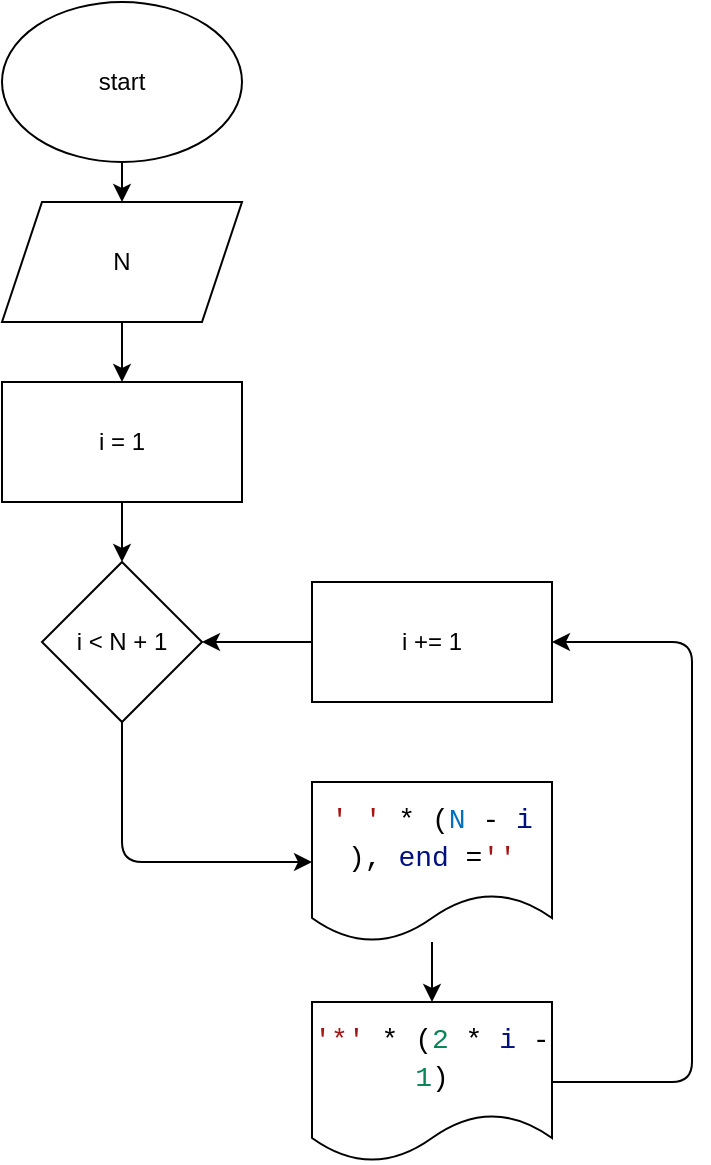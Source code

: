 <mxfile>
    <diagram id="WJ1LCG9dEyWEOvxj4688" name="Page-1">
        <mxGraphModel dx="1358" dy="611" grid="1" gridSize="10" guides="1" tooltips="1" connect="1" arrows="1" fold="1" page="1" pageScale="1" pageWidth="850" pageHeight="1100" math="0" shadow="0">
            <root>
                <mxCell id="0"/>
                <mxCell id="1" parent="0"/>
                <mxCell id="19" value="" style="edgeStyle=none;html=1;" edge="1" parent="1" source="2" target="18">
                    <mxGeometry relative="1" as="geometry"/>
                </mxCell>
                <mxCell id="2" value="start" style="ellipse;whiteSpace=wrap;html=1;" vertex="1" parent="1">
                    <mxGeometry x="365" y="10" width="120" height="80" as="geometry"/>
                </mxCell>
                <mxCell id="21" value="" style="edgeStyle=none;html=1;" edge="1" parent="1" source="18" target="20">
                    <mxGeometry relative="1" as="geometry"/>
                </mxCell>
                <mxCell id="18" value="N" style="shape=parallelogram;perimeter=parallelogramPerimeter;whiteSpace=wrap;html=1;fixedSize=1;" vertex="1" parent="1">
                    <mxGeometry x="365" y="110" width="120" height="60" as="geometry"/>
                </mxCell>
                <mxCell id="23" value="" style="edgeStyle=none;html=1;" edge="1" parent="1" source="20" target="22">
                    <mxGeometry relative="1" as="geometry"/>
                </mxCell>
                <mxCell id="20" value="i = 1" style="whiteSpace=wrap;html=1;" vertex="1" parent="1">
                    <mxGeometry x="365" y="200" width="120" height="60" as="geometry"/>
                </mxCell>
                <mxCell id="27" value="" style="edgeStyle=none;html=1;" edge="1" parent="1" source="22" target="26">
                    <mxGeometry relative="1" as="geometry">
                        <Array as="points">
                            <mxPoint x="425" y="440"/>
                        </Array>
                    </mxGeometry>
                </mxCell>
                <mxCell id="22" value="i &amp;lt; N + 1" style="rhombus;whiteSpace=wrap;html=1;" vertex="1" parent="1">
                    <mxGeometry x="385" y="290" width="80" height="80" as="geometry"/>
                </mxCell>
                <mxCell id="25" value="" style="edgeStyle=none;html=1;" edge="1" parent="1" source="24" target="22">
                    <mxGeometry relative="1" as="geometry"/>
                </mxCell>
                <mxCell id="24" value="i += 1" style="whiteSpace=wrap;html=1;" vertex="1" parent="1">
                    <mxGeometry x="520" y="300" width="120" height="60" as="geometry"/>
                </mxCell>
                <mxCell id="30" value="" style="edgeStyle=none;html=1;" edge="1" parent="1" source="26" target="29">
                    <mxGeometry relative="1" as="geometry"/>
                </mxCell>
                <mxCell id="26" value="&#10;&#10;&lt;div style=&quot;color: rgb(0, 0, 0); background-color: rgb(255, 255, 255); font-family: consolas, &amp;quot;courier new&amp;quot;, monospace; font-weight: normal; font-size: 14px; line-height: 19px;&quot;&gt;&lt;div&gt;&lt;span style=&quot;color: #a31515&quot;&gt;' '&lt;/span&gt;&lt;span style=&quot;color: #000000&quot;&gt; * (&lt;/span&gt;&lt;span style=&quot;color: #0070c1&quot;&gt;N&lt;/span&gt;&lt;span style=&quot;color: #000000&quot;&gt; - &lt;/span&gt;&lt;span style=&quot;color: #001080&quot;&gt;i&lt;/span&gt;&lt;span style=&quot;color: #000000&quot;&gt; ), &lt;/span&gt;&lt;span style=&quot;color: #001080&quot;&gt;end&lt;/span&gt;&lt;span style=&quot;color: #000000&quot;&gt; =&lt;/span&gt;&lt;span style=&quot;color: #a31515&quot;&gt;''&lt;/span&gt;&lt;/div&gt;&lt;/div&gt;&#10;&#10;" style="shape=document;whiteSpace=wrap;html=1;boundedLbl=1;" vertex="1" parent="1">
                    <mxGeometry x="520" y="400" width="120" height="80" as="geometry"/>
                </mxCell>
                <mxCell id="31" style="edgeStyle=none;html=1;entryX=1;entryY=0.5;entryDx=0;entryDy=0;" edge="1" parent="1" source="29" target="24">
                    <mxGeometry relative="1" as="geometry">
                        <Array as="points">
                            <mxPoint x="710" y="550"/>
                            <mxPoint x="710" y="330"/>
                        </Array>
                    </mxGeometry>
                </mxCell>
                <mxCell id="29" value="&#10;&#10;&lt;div style=&quot;color: rgb(0, 0, 0); background-color: rgb(255, 255, 255); font-family: consolas, &amp;quot;courier new&amp;quot;, monospace; font-weight: normal; font-size: 14px; line-height: 19px;&quot;&gt;&lt;div&gt;&lt;span style=&quot;color: #a31515&quot;&gt;'*'&lt;/span&gt;&lt;span style=&quot;color: #000000&quot;&gt; * (&lt;/span&gt;&lt;span style=&quot;color: #098658&quot;&gt;2&lt;/span&gt;&lt;span style=&quot;color: #000000&quot;&gt; * &lt;/span&gt;&lt;span style=&quot;color: #001080&quot;&gt;i&lt;/span&gt;&lt;span style=&quot;color: #000000&quot;&gt; - &lt;/span&gt;&lt;span style=&quot;color: #098658&quot;&gt;1&lt;/span&gt;&lt;span style=&quot;color: #000000&quot;&gt;)&lt;/span&gt;&lt;/div&gt;&lt;/div&gt;&#10;&#10;" style="shape=document;whiteSpace=wrap;html=1;boundedLbl=1;" vertex="1" parent="1">
                    <mxGeometry x="520" y="510" width="120" height="80" as="geometry"/>
                </mxCell>
            </root>
        </mxGraphModel>
    </diagram>
</mxfile>